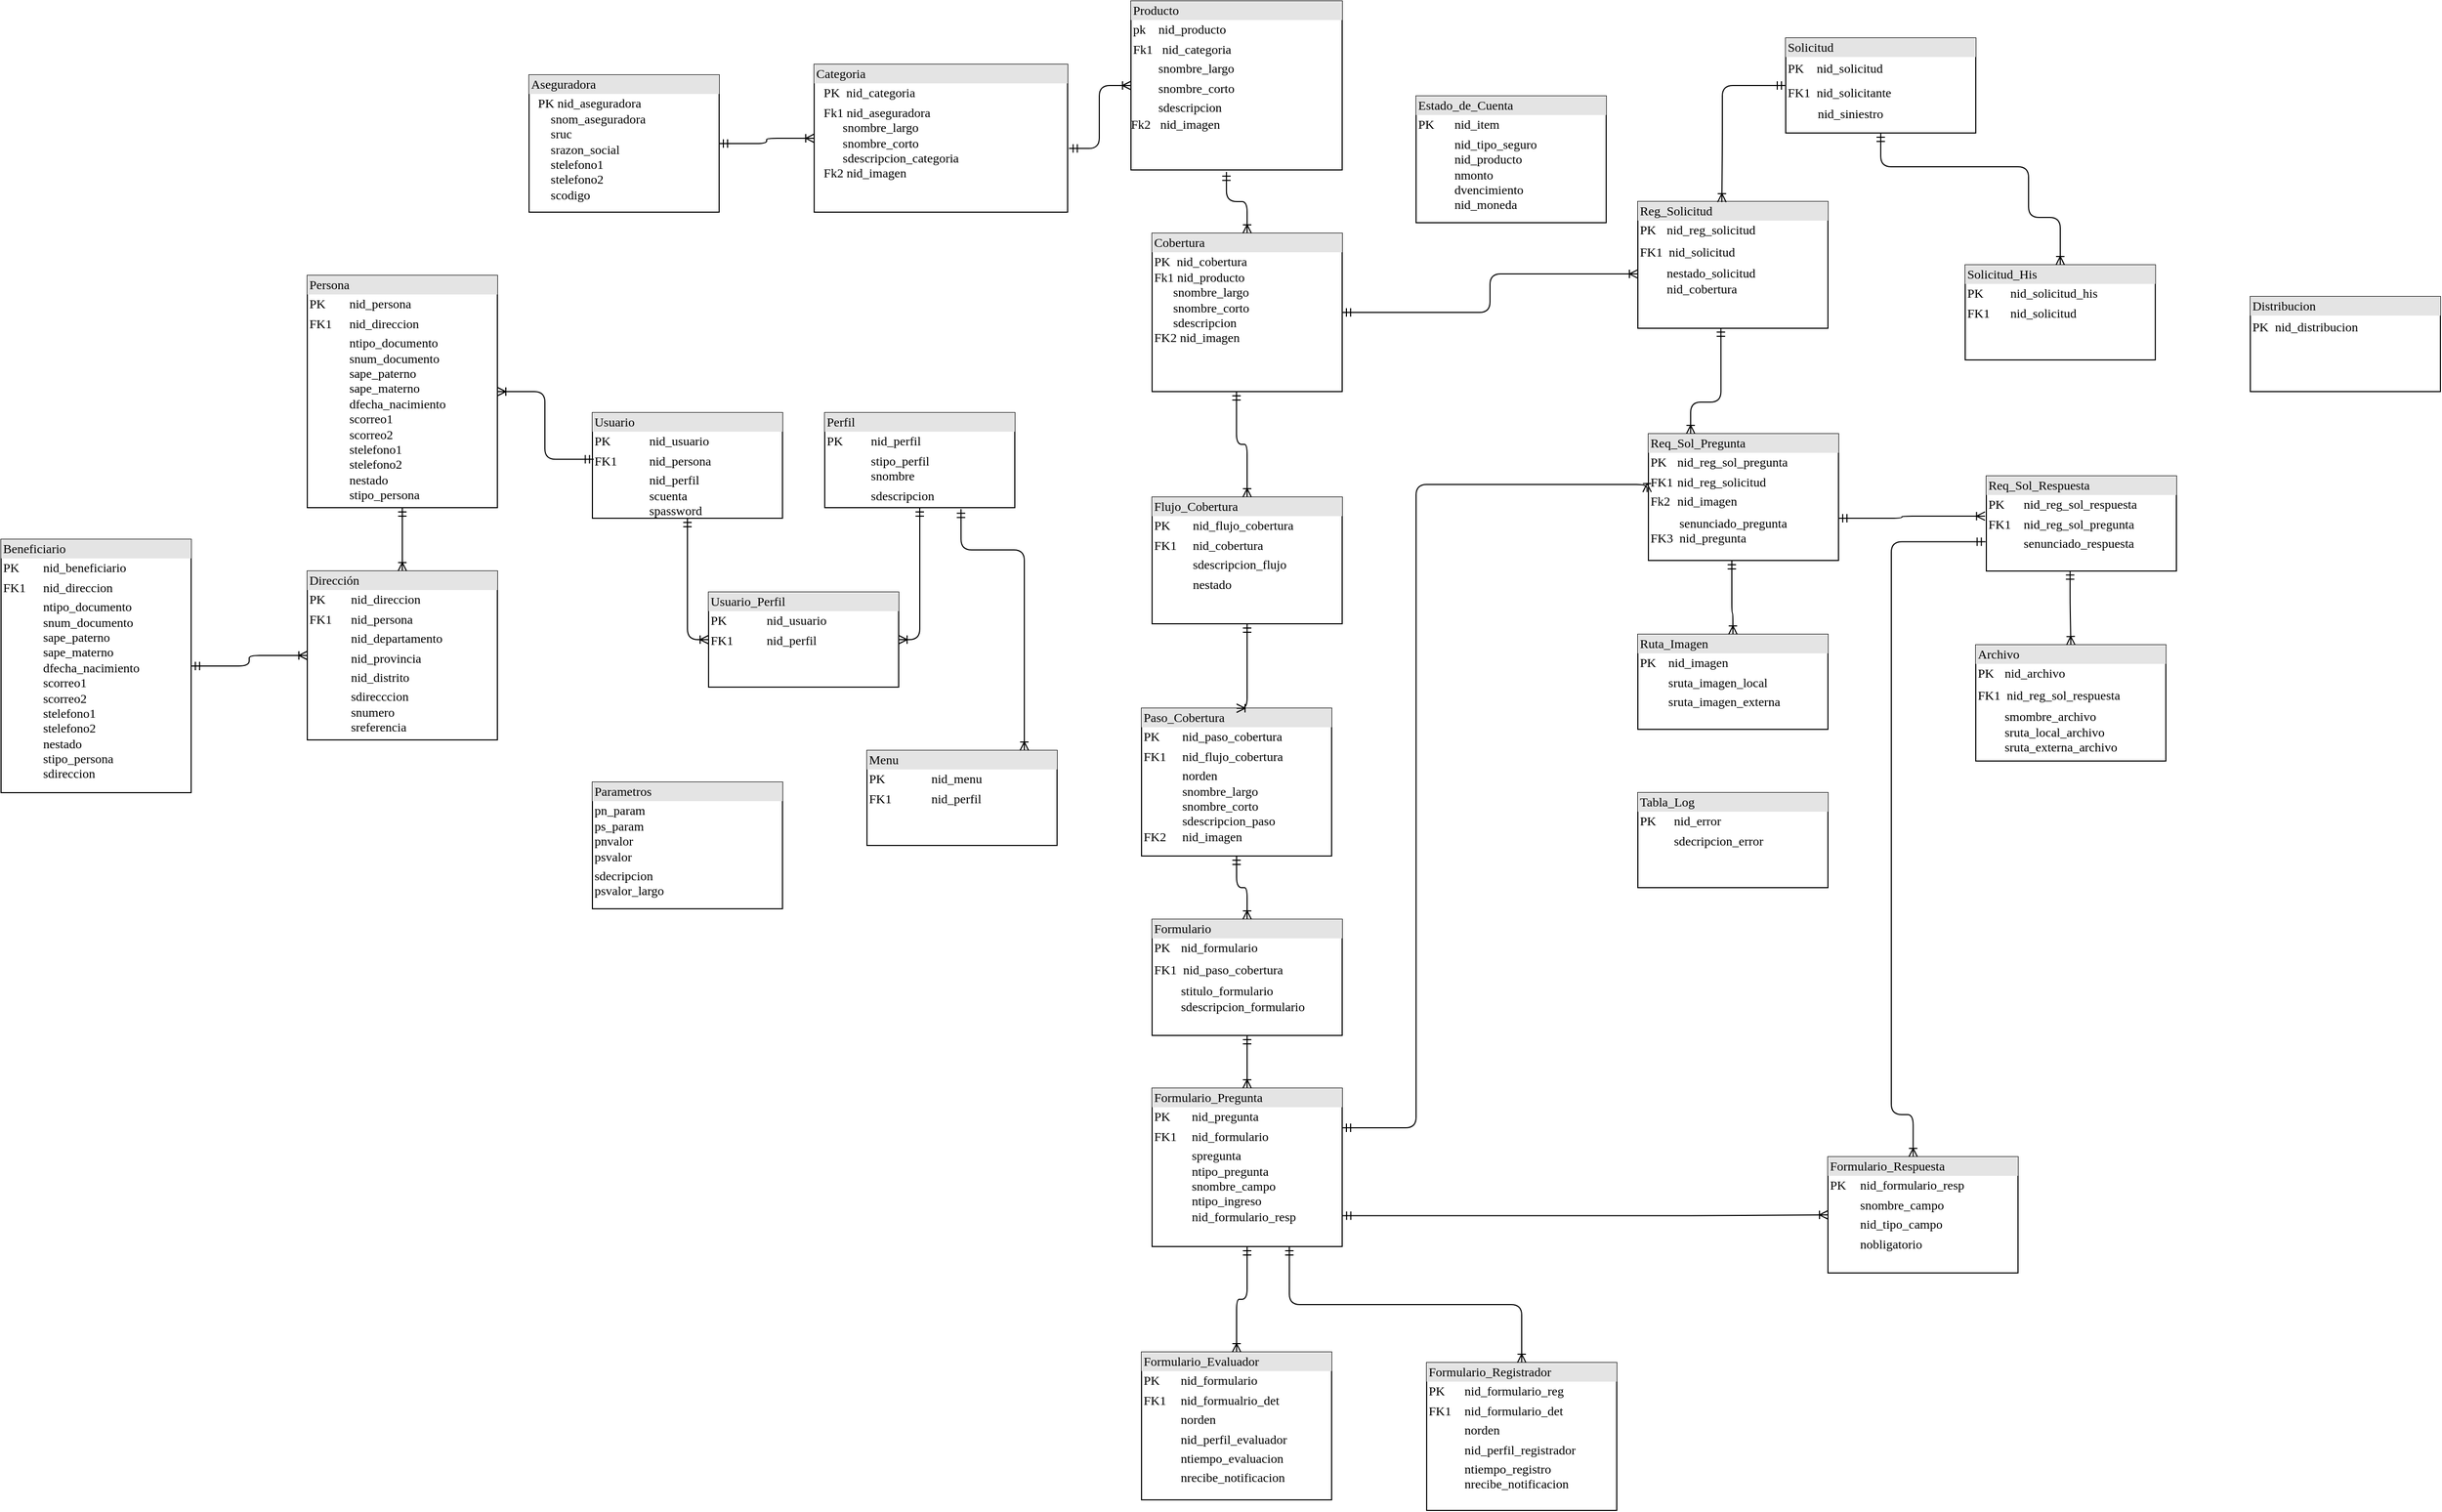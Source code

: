 <mxfile version="14.2.7" type="github">
  <diagram name="Page-1" id="2ca16b54-16f6-2749-3443-fa8db7711227">
    <mxGraphModel dx="1234" dy="673" grid="1" gridSize="10" guides="1" tooltips="1" connect="1" arrows="1" fold="1" page="1" pageScale="1" pageWidth="3300" pageHeight="2339" background="#ffffff" math="0" shadow="0">
      <root>
        <mxCell id="0" />
        <mxCell id="1" parent="0" />
        <mxCell id="2ed32ef02a7f4228-1" value="&lt;div style=&quot;box-sizing: border-box ; width: 100% ; background: #e4e4e4 ; padding: 2px&quot;&gt;Aseguradora&lt;/div&gt;&lt;table style=&quot;width: 100% ; font-size: 1em&quot; cellpadding=&quot;2&quot; cellspacing=&quot;0&quot;&gt;&lt;tbody&gt;&lt;tr&gt;&lt;td&gt;&lt;br&gt;&lt;/td&gt;&lt;td&gt;PK nid_aseguradora&lt;br&gt;&amp;nbsp; &amp;nbsp; snom_aseguradora&lt;br&gt;&amp;nbsp; &amp;nbsp; sruc&lt;br&gt;&amp;nbsp; &amp;nbsp; srazon_social&lt;br&gt;&amp;nbsp; &amp;nbsp; stelefono1&lt;br&gt;&amp;nbsp; &amp;nbsp; stelefono2&lt;br&gt;&amp;nbsp; &amp;nbsp; scodigo&lt;br&gt;&lt;br&gt;&lt;/td&gt;&lt;/tr&gt;&lt;tr&gt;&lt;td&gt;&lt;br&gt;&lt;/td&gt;&lt;td&gt;&lt;br&gt;&lt;/td&gt;&lt;/tr&gt;&lt;tr&gt;&lt;td&gt;&lt;/td&gt;&lt;td&gt;&lt;br&gt;&lt;/td&gt;&lt;/tr&gt;&lt;/tbody&gt;&lt;/table&gt;" style="verticalAlign=top;align=left;overflow=fill;html=1;rounded=0;shadow=0;comic=0;labelBackgroundColor=none;strokeWidth=1;fontFamily=Verdana;fontSize=12" parent="1" vertex="1">
          <mxGeometry x="700" y="90" width="180" height="130" as="geometry" />
        </mxCell>
        <mxCell id="2ed32ef02a7f4228-13" value="" style="edgeStyle=orthogonalEdgeStyle;html=1;endArrow=ERoneToMany;startArrow=ERmandOne;labelBackgroundColor=none;fontFamily=Verdana;fontSize=12;align=left;entryX=0;entryY=0.5;entryDx=0;entryDy=0;" parent="1" source="2ed32ef02a7f4228-1" target="GOEN2tkdzdeYJuLIRA6P-2" edge="1">
          <mxGeometry width="100" height="100" relative="1" as="geometry">
            <mxPoint x="890" y="300" as="sourcePoint" />
            <mxPoint x="970" y="390" as="targetPoint" />
          </mxGeometry>
        </mxCell>
        <mxCell id="GOEN2tkdzdeYJuLIRA6P-2" value="&lt;div style=&quot;box-sizing: border-box ; width: 100% ; background: #e4e4e4 ; padding: 2px&quot;&gt;Categoria&lt;/div&gt;&lt;table style=&quot;width: 100% ; font-size: 1em&quot; cellpadding=&quot;2&quot; cellspacing=&quot;0&quot;&gt;&lt;tbody&gt;&lt;tr&gt;&lt;td&gt;&lt;b&gt;&lt;br&gt;&lt;/b&gt;&lt;/td&gt;&lt;td&gt;PK&amp;nbsp; nid_categoria&lt;br&gt;&lt;/td&gt;&lt;/tr&gt;&lt;tr&gt;&lt;td&gt;&lt;b&gt;&lt;br&gt;&lt;br&gt;&lt;br&gt;&lt;/b&gt;&lt;/td&gt;&lt;td&gt;Fk1&lt;b&gt; &lt;/b&gt;nid_aseguradora&lt;br&gt;&amp;nbsp; &amp;nbsp; &amp;nbsp; snombre_largo&lt;br&gt;&amp;nbsp; &amp;nbsp; &amp;nbsp; snombre_corto&lt;br&gt;&amp;nbsp; &amp;nbsp; &amp;nbsp; sdescripcion_categoria&lt;br&gt;Fk2 nid_imagen&lt;/td&gt;&lt;/tr&gt;&lt;/tbody&gt;&lt;/table&gt;" style="verticalAlign=top;align=left;overflow=fill;html=1;rounded=0;shadow=0;comic=0;labelBackgroundColor=none;strokeWidth=1;fontFamily=Verdana;fontSize=12" vertex="1" parent="1">
          <mxGeometry x="970" y="80" width="240" height="140" as="geometry" />
        </mxCell>
        <object label="&lt;div style=&quot;box-sizing: border-box ; width: 100% ; background: #e4e4e4 ; padding: 2px&quot;&gt;Producto&lt;/div&gt;&lt;div style=&quot;box-sizing: border-box ; width: 100% ; padding: 2px&quot;&gt;&lt;span style=&quot;background-color: rgb(255 , 255 , 255)&quot;&gt;pk&amp;nbsp; &amp;nbsp; nid_producto&lt;/span&gt;&lt;/div&gt;&lt;div style=&quot;box-sizing: border-box ; width: 100% ; padding: 2px&quot;&gt;&lt;span&gt;Fk1&amp;nbsp; &amp;nbsp;nid_categoria&lt;/span&gt;&lt;br&gt;&lt;/div&gt;&lt;div style=&quot;box-sizing: border-box ; width: 100% ; padding: 2px&quot;&gt;&amp;nbsp; &amp;nbsp; &amp;nbsp; &amp;nbsp; snombre_largo&lt;/div&gt;&lt;div style=&quot;box-sizing: border-box ; width: 100% ; padding: 2px&quot;&gt;&amp;nbsp; &amp;nbsp; &amp;nbsp; &amp;nbsp; snombre_corto&lt;/div&gt;&lt;div style=&quot;box-sizing: border-box ; width: 100% ; padding: 2px&quot;&gt;&amp;nbsp; &amp;nbsp; &amp;nbsp; &amp;nbsp; sdescripcion&lt;/div&gt;Fk2&lt;span&gt;&amp;nbsp; &amp;nbsp;nid_imagen&lt;/span&gt;&lt;br&gt;&lt;div style=&quot;box-sizing: border-box ; width: 100% ; padding: 2px&quot;&gt;&lt;br&gt;&lt;/div&gt;" lllll="" id="GOEN2tkdzdeYJuLIRA6P-3">
          <mxCell style="verticalAlign=top;align=left;overflow=fill;html=1;rounded=0;shadow=0;comic=0;labelBackgroundColor=none;strokeWidth=1;fontFamily=Verdana;fontSize=12" vertex="1" parent="1">
            <mxGeometry x="1270" y="20" width="200" height="160" as="geometry" />
          </mxCell>
        </object>
        <mxCell id="GOEN2tkdzdeYJuLIRA6P-4" value="&lt;div style=&quot;box-sizing: border-box ; width: 100% ; background: #e4e4e4 ; padding: 2px&quot;&gt;Reg_Solicitud&lt;/div&gt;&lt;table style=&quot;width: 100% ; font-size: 1em&quot; cellpadding=&quot;2&quot; cellspacing=&quot;0&quot;&gt;&lt;tbody&gt;&lt;tr&gt;&lt;td&gt;PK&lt;/td&gt;&lt;td&gt;nid_reg_solicitud&lt;/td&gt;&lt;/tr&gt;&lt;tr&gt;&lt;td&gt;FK1&lt;br&gt;&lt;/td&gt;&lt;td&gt;&lt;table cellpadding=&quot;2&quot; cellspacing=&quot;0&quot; style=&quot;font-size: 1em ; width: 179.2px&quot;&gt;&lt;tbody&gt;&lt;tr&gt;&lt;td&gt;nid_solicitud&lt;/td&gt;&lt;/tr&gt;&lt;tr&gt;&lt;/tr&gt;&lt;/tbody&gt;&lt;/table&gt;&lt;/td&gt;&lt;/tr&gt;&lt;tr&gt;&lt;td&gt;&lt;/td&gt;&lt;td&gt;nestado_solicitud&lt;br&gt;nid_cobertura&lt;br&gt;&lt;br&gt;&lt;/td&gt;&lt;/tr&gt;&lt;/tbody&gt;&lt;/table&gt;" style="verticalAlign=top;align=left;overflow=fill;html=1;rounded=0;shadow=0;comic=0;labelBackgroundColor=none;strokeWidth=1;fontFamily=Verdana;fontSize=12" vertex="1" parent="1">
          <mxGeometry x="1750" y="210" width="180" height="120" as="geometry" />
        </mxCell>
        <mxCell id="GOEN2tkdzdeYJuLIRA6P-5" value="&lt;div style=&quot;box-sizing: border-box ; width: 100% ; background: #e4e4e4 ; padding: 2px&quot;&gt;Parametros&lt;/div&gt;&lt;table style=&quot;width: 100% ; font-size: 1em&quot; cellpadding=&quot;2&quot; cellspacing=&quot;0&quot;&gt;&lt;tbody&gt;&lt;tr&gt;&lt;td&gt;pn_param&lt;br&gt;ps_param&lt;br&gt;pnvalor&lt;br&gt;psvalor&lt;/td&gt;&lt;td&gt;&lt;/td&gt;&lt;/tr&gt;&lt;tr&gt;&lt;td&gt;sdecripcion&lt;br&gt;psvalor_largo&lt;br&gt;&lt;/td&gt;&lt;td&gt;&lt;br&gt;&lt;/td&gt;&lt;/tr&gt;&lt;/tbody&gt;&lt;/table&gt;" style="verticalAlign=top;align=left;overflow=fill;html=1;rounded=0;shadow=0;comic=0;labelBackgroundColor=none;strokeWidth=1;fontFamily=Verdana;fontSize=12" vertex="1" parent="1">
          <mxGeometry x="760" y="760" width="180" height="120" as="geometry" />
        </mxCell>
        <mxCell id="GOEN2tkdzdeYJuLIRA6P-6" value="&lt;div style=&quot;box-sizing: border-box ; width: 100% ; background: #e4e4e4 ; padding: 2px&quot;&gt;Persona&lt;/div&gt;&lt;table style=&quot;width: 100% ; font-size: 1em&quot; cellpadding=&quot;2&quot; cellspacing=&quot;0&quot;&gt;&lt;tbody&gt;&lt;tr&gt;&lt;td&gt;PK&lt;/td&gt;&lt;td&gt;nid_persona&lt;/td&gt;&lt;/tr&gt;&lt;tr&gt;&lt;td&gt;FK1&lt;br&gt;&lt;/td&gt;&lt;td&gt;nid_direccion&lt;br&gt;&lt;/td&gt;&lt;/tr&gt;&lt;tr&gt;&lt;td&gt;&lt;/td&gt;&lt;td&gt;ntipo_documento&lt;br&gt;snum_documento&lt;br&gt;sape_paterno&lt;br&gt;sape_materno&lt;br&gt;dfecha_nacimiento&lt;br&gt;scorreo1&lt;br&gt;scorreo2&lt;br&gt;stelefono1&lt;br&gt;stelefono2&lt;br&gt;nestado&lt;br&gt;stipo_persona&lt;br&gt;&lt;br&gt;&lt;br&gt;&lt;/td&gt;&lt;/tr&gt;&lt;/tbody&gt;&lt;/table&gt;" style="verticalAlign=top;align=left;overflow=fill;html=1;rounded=0;shadow=0;comic=0;labelBackgroundColor=none;strokeWidth=1;fontFamily=Verdana;fontSize=12" vertex="1" parent="1">
          <mxGeometry x="490" y="280" width="180" height="220" as="geometry" />
        </mxCell>
        <mxCell id="GOEN2tkdzdeYJuLIRA6P-7" value="&lt;div style=&quot;box-sizing: border-box ; width: 100% ; background: #e4e4e4 ; padding: 2px&quot;&gt;Usuario&lt;/div&gt;&lt;table style=&quot;width: 100% ; font-size: 1em&quot; cellpadding=&quot;2&quot; cellspacing=&quot;0&quot;&gt;&lt;tbody&gt;&lt;tr&gt;&lt;td&gt;PK&lt;/td&gt;&lt;td&gt;nid_usuario&lt;/td&gt;&lt;/tr&gt;&lt;tr&gt;&lt;td&gt;FK1&lt;/td&gt;&lt;td&gt;nid_persona&lt;br&gt;&lt;/td&gt;&lt;/tr&gt;&lt;tr&gt;&lt;td&gt;&lt;/td&gt;&lt;td&gt;nid_perfil&lt;br&gt;scuenta&lt;br&gt;spassword&lt;/td&gt;&lt;/tr&gt;&lt;/tbody&gt;&lt;/table&gt;" style="verticalAlign=top;align=left;overflow=fill;html=1;rounded=0;shadow=0;comic=0;labelBackgroundColor=none;strokeWidth=1;fontFamily=Verdana;fontSize=12" vertex="1" parent="1">
          <mxGeometry x="760" y="410" width="180" height="100" as="geometry" />
        </mxCell>
        <mxCell id="GOEN2tkdzdeYJuLIRA6P-8" value="&lt;div style=&quot;box-sizing: border-box ; width: 100% ; background: #e4e4e4 ; padding: 2px&quot;&gt;Perfil&lt;/div&gt;&lt;table style=&quot;width: 100% ; font-size: 1em&quot; cellpadding=&quot;2&quot; cellspacing=&quot;0&quot;&gt;&lt;tbody&gt;&lt;tr&gt;&lt;td&gt;PK&lt;/td&gt;&lt;td&gt;nid_perfil&lt;/td&gt;&lt;/tr&gt;&lt;tr&gt;&lt;td&gt;&lt;br&gt;&lt;/td&gt;&lt;td&gt;stipo_perfil&lt;br&gt;snombre&lt;/td&gt;&lt;/tr&gt;&lt;tr&gt;&lt;td&gt;&lt;/td&gt;&lt;td&gt;sdescripcion&lt;br&gt;&lt;/td&gt;&lt;/tr&gt;&lt;/tbody&gt;&lt;/table&gt;" style="verticalAlign=top;align=left;overflow=fill;html=1;rounded=0;shadow=0;comic=0;labelBackgroundColor=none;strokeWidth=1;fontFamily=Verdana;fontSize=12" vertex="1" parent="1">
          <mxGeometry x="980" y="410" width="180" height="90" as="geometry" />
        </mxCell>
        <mxCell id="GOEN2tkdzdeYJuLIRA6P-12" value="&lt;div style=&quot;box-sizing: border-box ; width: 100% ; background: #e4e4e4 ; padding: 2px&quot;&gt;Menu&lt;/div&gt;&lt;table style=&quot;width: 100% ; font-size: 1em&quot; cellpadding=&quot;2&quot; cellspacing=&quot;0&quot;&gt;&lt;tbody&gt;&lt;tr&gt;&lt;td&gt;PK&lt;/td&gt;&lt;td&gt;nid_menu&lt;/td&gt;&lt;/tr&gt;&lt;tr&gt;&lt;td&gt;FK1&lt;/td&gt;&lt;td&gt;nid_perfil&lt;/td&gt;&lt;/tr&gt;&lt;tr&gt;&lt;td&gt;&lt;/td&gt;&lt;td&gt;&lt;br&gt;&lt;/td&gt;&lt;/tr&gt;&lt;/tbody&gt;&lt;/table&gt;" style="verticalAlign=top;align=left;overflow=fill;html=1;rounded=0;shadow=0;comic=0;labelBackgroundColor=none;strokeWidth=1;fontFamily=Verdana;fontSize=12" vertex="1" parent="1">
          <mxGeometry x="1020" y="730" width="180" height="90" as="geometry" />
        </mxCell>
        <mxCell id="GOEN2tkdzdeYJuLIRA6P-13" value="&lt;div style=&quot;box-sizing: border-box ; width: 100% ; background: #e4e4e4 ; padding: 2px&quot;&gt;Dirección&lt;/div&gt;&lt;table style=&quot;width: 100% ; font-size: 1em&quot; cellpadding=&quot;2&quot; cellspacing=&quot;0&quot;&gt;&lt;tbody&gt;&lt;tr&gt;&lt;td&gt;PK&lt;/td&gt;&lt;td&gt;nid_direccion&lt;/td&gt;&lt;/tr&gt;&lt;tr&gt;&lt;td&gt;FK1&lt;/td&gt;&lt;td&gt;nid_persona&lt;/td&gt;&lt;/tr&gt;&lt;tr&gt;&lt;td&gt;&lt;/td&gt;&lt;td&gt;nid_departamento&lt;/td&gt;&lt;/tr&gt;&lt;tr&gt;&lt;td&gt;&lt;br&gt;&lt;/td&gt;&lt;td&gt;nid_provincia&lt;/td&gt;&lt;/tr&gt;&lt;tr&gt;&lt;td&gt;&lt;br&gt;&lt;/td&gt;&lt;td&gt;nid_distrito&lt;/td&gt;&lt;/tr&gt;&lt;tr&gt;&lt;td&gt;&lt;br&gt;&lt;/td&gt;&lt;td&gt;sdirecccion&lt;br&gt;snumero&lt;br&gt;sreferencia&lt;/td&gt;&lt;/tr&gt;&lt;/tbody&gt;&lt;/table&gt;" style="verticalAlign=top;align=left;overflow=fill;html=1;rounded=0;shadow=0;comic=0;labelBackgroundColor=none;strokeWidth=1;fontFamily=Verdana;fontSize=12" vertex="1" parent="1">
          <mxGeometry x="490" y="560" width="180" height="160" as="geometry" />
        </mxCell>
        <mxCell id="GOEN2tkdzdeYJuLIRA6P-15" value="&lt;div style=&quot;box-sizing: border-box ; width: 100% ; background: #e4e4e4 ; padding: 2px&quot;&gt;Usuario_Perfil&lt;/div&gt;&lt;table style=&quot;width: 100% ; font-size: 1em&quot; cellpadding=&quot;2&quot; cellspacing=&quot;0&quot;&gt;&lt;tbody&gt;&lt;tr&gt;&lt;td&gt;PK&lt;/td&gt;&lt;td&gt;nid_usuario&lt;/td&gt;&lt;/tr&gt;&lt;tr&gt;&lt;td&gt;FK1&lt;/td&gt;&lt;td&gt;nid_perfil&lt;/td&gt;&lt;/tr&gt;&lt;tr&gt;&lt;td&gt;&lt;/td&gt;&lt;td&gt;&lt;br&gt;&lt;/td&gt;&lt;/tr&gt;&lt;/tbody&gt;&lt;/table&gt;" style="verticalAlign=top;align=left;overflow=fill;html=1;rounded=0;shadow=0;comic=0;labelBackgroundColor=none;strokeWidth=1;fontFamily=Verdana;fontSize=12" vertex="1" parent="1">
          <mxGeometry x="870" y="580" width="180" height="90" as="geometry" />
        </mxCell>
        <mxCell id="GOEN2tkdzdeYJuLIRA6P-16" value="&lt;div style=&quot;box-sizing: border-box ; width: 100% ; background: #e4e4e4 ; padding: 2px&quot;&gt;Formulario_Registrador&lt;/div&gt;&lt;table style=&quot;width: 100% ; font-size: 1em&quot; cellpadding=&quot;2&quot; cellspacing=&quot;0&quot;&gt;&lt;tbody&gt;&lt;tr&gt;&lt;td&gt;PK&lt;/td&gt;&lt;td&gt;nid_formulario_reg&lt;/td&gt;&lt;/tr&gt;&lt;tr&gt;&lt;td&gt;FK1&lt;/td&gt;&lt;td&gt;nid_formulario_det&lt;br&gt;&lt;/td&gt;&lt;/tr&gt;&lt;tr&gt;&lt;td&gt;&lt;br&gt;&lt;/td&gt;&lt;td&gt;norden&lt;/td&gt;&lt;/tr&gt;&lt;tr&gt;&lt;td&gt;&lt;/td&gt;&lt;td&gt;nid_perfil_registrador&lt;/td&gt;&lt;/tr&gt;&lt;tr&gt;&lt;td&gt;&lt;br&gt;&lt;/td&gt;&lt;td&gt;ntiempo_registro&lt;br&gt;nrecibe_notificacion&lt;/td&gt;&lt;/tr&gt;&lt;/tbody&gt;&lt;/table&gt;" style="verticalAlign=top;align=left;overflow=fill;html=1;rounded=0;shadow=0;comic=0;labelBackgroundColor=none;strokeWidth=1;fontFamily=Verdana;fontSize=12" vertex="1" parent="1">
          <mxGeometry x="1550" y="1310" width="180" height="140" as="geometry" />
        </mxCell>
        <mxCell id="GOEN2tkdzdeYJuLIRA6P-17" value="&lt;div style=&quot;box-sizing: border-box ; width: 100% ; background: #e4e4e4 ; padding: 2px&quot;&gt;Formulario_Respuesta&lt;/div&gt;&lt;table style=&quot;width: 100% ; font-size: 1em&quot; cellpadding=&quot;2&quot; cellspacing=&quot;0&quot;&gt;&lt;tbody&gt;&lt;tr&gt;&lt;td&gt;PK&lt;/td&gt;&lt;td&gt;nid_formulario_resp&lt;/td&gt;&lt;/tr&gt;&lt;tr&gt;&lt;td&gt;&lt;br&gt;&lt;/td&gt;&lt;td&gt;snombre_campo&lt;/td&gt;&lt;/tr&gt;&lt;tr&gt;&lt;td&gt;&lt;br&gt;&lt;/td&gt;&lt;td&gt;nid_tipo_campo&lt;/td&gt;&lt;/tr&gt;&lt;tr&gt;&lt;td&gt;&lt;br&gt;&lt;/td&gt;&lt;td&gt;nobligatorio&lt;/td&gt;&lt;/tr&gt;&lt;/tbody&gt;&lt;/table&gt;" style="verticalAlign=top;align=left;overflow=fill;html=1;rounded=0;shadow=0;comic=0;labelBackgroundColor=none;strokeWidth=1;fontFamily=Verdana;fontSize=12" vertex="1" parent="1">
          <mxGeometry x="1930" y="1115" width="180" height="110" as="geometry" />
        </mxCell>
        <mxCell id="GOEN2tkdzdeYJuLIRA6P-18" value="&lt;div style=&quot;box-sizing: border-box ; width: 100% ; background: #e4e4e4 ; padding: 2px&quot;&gt;Formulario_Evaluador&lt;/div&gt;&lt;table style=&quot;width: 100% ; font-size: 1em&quot; cellpadding=&quot;2&quot; cellspacing=&quot;0&quot;&gt;&lt;tbody&gt;&lt;tr&gt;&lt;td&gt;PK&lt;/td&gt;&lt;td&gt;nid_formulario&lt;/td&gt;&lt;/tr&gt;&lt;tr&gt;&lt;td&gt;FK1&lt;/td&gt;&lt;td&gt;nid_formualrio_det&lt;/td&gt;&lt;/tr&gt;&lt;tr&gt;&lt;td&gt;&lt;br&gt;&lt;/td&gt;&lt;td&gt;norden&lt;/td&gt;&lt;/tr&gt;&lt;tr&gt;&lt;td&gt;&lt;/td&gt;&lt;td&gt;nid_perfil_evaluador&lt;/td&gt;&lt;/tr&gt;&lt;tr&gt;&lt;td&gt;&lt;br&gt;&lt;/td&gt;&lt;td&gt;ntiempo_evaluacion&lt;/td&gt;&lt;/tr&gt;&lt;tr&gt;&lt;td&gt;&lt;br&gt;&lt;/td&gt;&lt;td&gt;nrecibe_notificacion&lt;/td&gt;&lt;/tr&gt;&lt;/tbody&gt;&lt;/table&gt;" style="verticalAlign=top;align=left;overflow=fill;html=1;rounded=0;shadow=0;comic=0;labelBackgroundColor=none;strokeWidth=1;fontFamily=Verdana;fontSize=12" vertex="1" parent="1">
          <mxGeometry x="1280" y="1300" width="180" height="140" as="geometry" />
        </mxCell>
        <mxCell id="GOEN2tkdzdeYJuLIRA6P-19" value="&lt;div style=&quot;box-sizing: border-box ; width: 100% ; background: #e4e4e4 ; padding: 2px&quot;&gt;Formulario_Pregunta&lt;/div&gt;&lt;table style=&quot;width: 100% ; font-size: 1em&quot; cellpadding=&quot;2&quot; cellspacing=&quot;0&quot;&gt;&lt;tbody&gt;&lt;tr&gt;&lt;td&gt;PK&lt;/td&gt;&lt;td&gt;nid_pregunta&lt;/td&gt;&lt;/tr&gt;&lt;tr&gt;&lt;td&gt;FK1&lt;/td&gt;&lt;td&gt;nid_formulario&lt;/td&gt;&lt;/tr&gt;&lt;tr&gt;&lt;td&gt;&lt;/td&gt;&lt;td&gt;spregunta&lt;br&gt;ntipo_pregunta&lt;br&gt;snombre_campo&lt;br&gt;ntipo_ingreso&lt;br&gt;nid_formulario_resp&lt;br&gt;&lt;/td&gt;&lt;/tr&gt;&lt;/tbody&gt;&lt;/table&gt;" style="verticalAlign=top;align=left;overflow=fill;html=1;rounded=0;shadow=0;comic=0;labelBackgroundColor=none;strokeWidth=1;fontFamily=Verdana;fontSize=12" vertex="1" parent="1">
          <mxGeometry x="1290" y="1050" width="180" height="150" as="geometry" />
        </mxCell>
        <mxCell id="GOEN2tkdzdeYJuLIRA6P-20" value="&lt;div style=&quot;box-sizing: border-box ; width: 100% ; background: #e4e4e4 ; padding: 2px&quot;&gt;Cobertura&lt;/div&gt;&lt;table style=&quot;width: 100% ; font-size: 1em&quot; cellpadding=&quot;2&quot; cellspacing=&quot;0&quot;&gt;&lt;tbody&gt;&lt;tr&gt;&lt;td&gt;PK&amp;nbsp; nid_cobertura&lt;br&gt;Fk1&lt;span&gt;&amp;nbsp;&lt;/span&gt;nid_producto&lt;br&gt;&amp;nbsp; &amp;nbsp; &amp;nbsp; snombre_largo&lt;br&gt;&amp;nbsp; &amp;nbsp; &amp;nbsp; snombre_corto&lt;br&gt;&amp;nbsp; &amp;nbsp; &amp;nbsp; sdescripcion&lt;br&gt;FK2 nid_imagen&lt;/td&gt;&lt;td&gt;&lt;/td&gt;&lt;/tr&gt;&lt;/tbody&gt;&lt;/table&gt;" style="verticalAlign=top;align=left;overflow=fill;html=1;rounded=0;shadow=0;comic=0;labelBackgroundColor=none;strokeWidth=1;fontFamily=Verdana;fontSize=12" vertex="1" parent="1">
          <mxGeometry x="1290" y="240" width="180" height="150" as="geometry" />
        </mxCell>
        <mxCell id="GOEN2tkdzdeYJuLIRA6P-21" value="&lt;div style=&quot;box-sizing: border-box ; width: 100% ; background: #e4e4e4 ; padding: 2px&quot;&gt;Flujo_Cobertura&lt;/div&gt;&lt;table style=&quot;width: 100% ; font-size: 1em&quot; cellpadding=&quot;2&quot; cellspacing=&quot;0&quot;&gt;&lt;tbody&gt;&lt;tr&gt;&lt;td&gt;PK&lt;/td&gt;&lt;td&gt;nid_flujo_cobertura&lt;/td&gt;&lt;/tr&gt;&lt;tr&gt;&lt;td&gt;FK1&lt;/td&gt;&lt;td&gt;nid_cobertura&lt;br&gt;&lt;/td&gt;&lt;/tr&gt;&lt;tr&gt;&lt;td&gt;&lt;/td&gt;&lt;td&gt;sdescripcion_flujo&lt;/td&gt;&lt;/tr&gt;&lt;tr&gt;&lt;td&gt;&lt;br&gt;&lt;/td&gt;&lt;td&gt;nestado&lt;/td&gt;&lt;/tr&gt;&lt;/tbody&gt;&lt;/table&gt;" style="verticalAlign=top;align=left;overflow=fill;html=1;rounded=0;shadow=0;comic=0;labelBackgroundColor=none;strokeWidth=1;fontFamily=Verdana;fontSize=12" vertex="1" parent="1">
          <mxGeometry x="1290" y="490" width="180" height="120" as="geometry" />
        </mxCell>
        <mxCell id="GOEN2tkdzdeYJuLIRA6P-22" value="&lt;div style=&quot;box-sizing: border-box ; width: 100% ; background: #e4e4e4 ; padding: 2px&quot;&gt;Paso_Cobertura&lt;/div&gt;&lt;table style=&quot;width: 100% ; font-size: 1em&quot; cellpadding=&quot;2&quot; cellspacing=&quot;0&quot;&gt;&lt;tbody&gt;&lt;tr&gt;&lt;td&gt;PK&lt;/td&gt;&lt;td&gt;nid_paso_cobertura&lt;/td&gt;&lt;/tr&gt;&lt;tr&gt;&lt;td&gt;FK1&lt;/td&gt;&lt;td&gt;nid_flujo_cobertura&lt;/td&gt;&lt;/tr&gt;&lt;tr&gt;&lt;td&gt;&lt;br&gt;&lt;br&gt;&lt;br&gt;&lt;br&gt;FK2&lt;/td&gt;&lt;td&gt;norden&lt;br&gt;snombre_largo&lt;br&gt;snombre_corto&lt;br&gt;sdescripcion_paso&lt;br&gt;nid_imagen&lt;br&gt;&lt;/td&gt;&lt;/tr&gt;&lt;/tbody&gt;&lt;/table&gt;" style="verticalAlign=top;align=left;overflow=fill;html=1;rounded=0;shadow=0;comic=0;labelBackgroundColor=none;strokeWidth=1;fontFamily=Verdana;fontSize=12" vertex="1" parent="1">
          <mxGeometry x="1280" y="690" width="180" height="140" as="geometry" />
        </mxCell>
        <mxCell id="GOEN2tkdzdeYJuLIRA6P-23" value="&lt;div style=&quot;box-sizing: border-box ; width: 100% ; background: #e4e4e4 ; padding: 2px&quot;&gt;Archivo&lt;/div&gt;&lt;table style=&quot;width: 100% ; font-size: 1em&quot; cellpadding=&quot;2&quot; cellspacing=&quot;0&quot;&gt;&lt;tbody&gt;&lt;tr&gt;&lt;td&gt;PK&lt;/td&gt;&lt;td&gt;nid_archivo&lt;/td&gt;&lt;/tr&gt;&lt;tr&gt;&lt;td&gt;FK1&lt;br&gt;&lt;/td&gt;&lt;td&gt;&lt;table cellpadding=&quot;2&quot; cellspacing=&quot;0&quot; style=&quot;font-size: 1em ; width: 179.2px&quot;&gt;&lt;tbody&gt;&lt;tr&gt;&lt;td&gt;nid_reg_sol_respuesta&lt;/td&gt;&lt;/tr&gt;&lt;tr&gt;&lt;/tr&gt;&lt;/tbody&gt;&lt;/table&gt;&lt;/td&gt;&lt;/tr&gt;&lt;tr&gt;&lt;td&gt;&lt;/td&gt;&lt;td&gt;smombre_archivo&lt;br&gt;sruta_local_archivo&lt;br&gt;sruta_externa_archivo&lt;br&gt;&lt;/td&gt;&lt;/tr&gt;&lt;/tbody&gt;&lt;/table&gt;" style="verticalAlign=top;align=left;overflow=fill;html=1;rounded=0;shadow=0;comic=0;labelBackgroundColor=none;strokeWidth=1;fontFamily=Verdana;fontSize=12" vertex="1" parent="1">
          <mxGeometry x="2070" y="630" width="180" height="110" as="geometry" />
        </mxCell>
        <mxCell id="GOEN2tkdzdeYJuLIRA6P-24" value="&lt;div style=&quot;box-sizing: border-box ; width: 100% ; background: #e4e4e4 ; padding: 2px&quot;&gt;Tabla_Log&lt;/div&gt;&lt;table style=&quot;width: 100% ; font-size: 1em&quot; cellpadding=&quot;2&quot; cellspacing=&quot;0&quot;&gt;&lt;tbody&gt;&lt;tr&gt;&lt;td&gt;PK&lt;/td&gt;&lt;td&gt;nid_error&lt;/td&gt;&lt;/tr&gt;&lt;tr&gt;&lt;td&gt;&lt;br&gt;&lt;/td&gt;&lt;td&gt;sdecripcion_error&lt;br&gt;&lt;/td&gt;&lt;/tr&gt;&lt;tr&gt;&lt;td&gt;&lt;/td&gt;&lt;td&gt;&lt;br&gt;&lt;/td&gt;&lt;/tr&gt;&lt;/tbody&gt;&lt;/table&gt;" style="verticalAlign=top;align=left;overflow=fill;html=1;rounded=0;shadow=0;comic=0;labelBackgroundColor=none;strokeWidth=1;fontFamily=Verdana;fontSize=12" vertex="1" parent="1">
          <mxGeometry x="1750" y="770" width="180" height="90" as="geometry" />
        </mxCell>
        <mxCell id="GOEN2tkdzdeYJuLIRA6P-25" value="&lt;div style=&quot;box-sizing: border-box ; width: 100% ; background: #e4e4e4 ; padding: 2px&quot;&gt;Req_Sol_Respuesta&lt;/div&gt;&lt;table style=&quot;width: 100% ; font-size: 1em&quot; cellpadding=&quot;2&quot; cellspacing=&quot;0&quot;&gt;&lt;tbody&gt;&lt;tr&gt;&lt;td&gt;PK&lt;/td&gt;&lt;td&gt;nid_reg_sol_respuesta&lt;/td&gt;&lt;/tr&gt;&lt;tr&gt;&lt;td&gt;FK1&lt;/td&gt;&lt;td&gt;nid_reg_sol_pregunta&lt;br&gt;&lt;/td&gt;&lt;/tr&gt;&lt;tr&gt;&lt;td&gt;&lt;/td&gt;&lt;td&gt;senunciado_respuesta&lt;br&gt;&lt;/td&gt;&lt;/tr&gt;&lt;/tbody&gt;&lt;/table&gt;" style="verticalAlign=top;align=left;overflow=fill;html=1;rounded=0;shadow=0;comic=0;labelBackgroundColor=none;strokeWidth=1;fontFamily=Verdana;fontSize=12" vertex="1" parent="1">
          <mxGeometry x="2080" y="470" width="180" height="90" as="geometry" />
        </mxCell>
        <mxCell id="GOEN2tkdzdeYJuLIRA6P-28" value="&lt;div style=&quot;box-sizing: border-box ; width: 100% ; background: #e4e4e4 ; padding: 2px&quot;&gt;Solicitud_His&lt;/div&gt;&lt;table style=&quot;width: 100% ; font-size: 1em&quot; cellpadding=&quot;2&quot; cellspacing=&quot;0&quot;&gt;&lt;tbody&gt;&lt;tr&gt;&lt;td&gt;PK&lt;/td&gt;&lt;td&gt;nid_solicitud_his&lt;/td&gt;&lt;/tr&gt;&lt;tr&gt;&lt;td&gt;FK1&lt;/td&gt;&lt;td&gt;nid_solicitud&lt;br&gt;&lt;/td&gt;&lt;/tr&gt;&lt;tr&gt;&lt;td&gt;&lt;/td&gt;&lt;td&gt;&lt;br&gt;&lt;/td&gt;&lt;/tr&gt;&lt;/tbody&gt;&lt;/table&gt;" style="verticalAlign=top;align=left;overflow=fill;html=1;rounded=0;shadow=0;comic=0;labelBackgroundColor=none;strokeWidth=1;fontFamily=Verdana;fontSize=12" vertex="1" parent="1">
          <mxGeometry x="2060" y="270" width="180" height="90" as="geometry" />
        </mxCell>
        <mxCell id="GOEN2tkdzdeYJuLIRA6P-30" value="" style="edgeStyle=orthogonalEdgeStyle;html=1;endArrow=ERoneToMany;startArrow=ERmandOne;labelBackgroundColor=none;fontFamily=Verdana;fontSize=12;align=left;entryX=0;entryY=0.5;entryDx=0;entryDy=0;exitX=1.005;exitY=0.569;exitDx=0;exitDy=0;exitPerimeter=0;" edge="1" parent="1" source="GOEN2tkdzdeYJuLIRA6P-2" target="GOEN2tkdzdeYJuLIRA6P-3">
          <mxGeometry width="100" height="100" relative="1" as="geometry">
            <mxPoint x="1190.0" y="285" as="sourcePoint" />
            <mxPoint x="1310.0" y="270" as="targetPoint" />
          </mxGeometry>
        </mxCell>
        <mxCell id="GOEN2tkdzdeYJuLIRA6P-31" value="" style="edgeStyle=orthogonalEdgeStyle;html=1;endArrow=ERoneToMany;startArrow=ERmandOne;labelBackgroundColor=none;fontFamily=Verdana;fontSize=12;align=left;entryX=0.5;entryY=0;entryDx=0;entryDy=0;exitX=0.452;exitY=1.012;exitDx=0;exitDy=0;exitPerimeter=0;" edge="1" parent="1" source="GOEN2tkdzdeYJuLIRA6P-3" target="GOEN2tkdzdeYJuLIRA6P-20">
          <mxGeometry width="100" height="100" relative="1" as="geometry">
            <mxPoint x="1380.0" y="362.5" as="sourcePoint" />
            <mxPoint x="1500.0" y="347.5" as="targetPoint" />
          </mxGeometry>
        </mxCell>
        <mxCell id="GOEN2tkdzdeYJuLIRA6P-33" value="" style="edgeStyle=orthogonalEdgeStyle;html=1;endArrow=ERoneToMany;startArrow=ERmandOne;labelBackgroundColor=none;fontFamily=Verdana;fontSize=12;align=left;exitX=0.444;exitY=1;exitDx=0;exitDy=0;exitPerimeter=0;entryX=0.5;entryY=0;entryDx=0;entryDy=0;" edge="1" parent="1" source="GOEN2tkdzdeYJuLIRA6P-20" target="GOEN2tkdzdeYJuLIRA6P-21">
          <mxGeometry width="100" height="100" relative="1" as="geometry">
            <mxPoint x="1370.0" y="520" as="sourcePoint" />
            <mxPoint x="1380" y="550" as="targetPoint" />
          </mxGeometry>
        </mxCell>
        <mxCell id="GOEN2tkdzdeYJuLIRA6P-34" value="" style="edgeStyle=orthogonalEdgeStyle;html=1;endArrow=ERoneToMany;startArrow=ERmandOne;labelBackgroundColor=none;fontFamily=Verdana;fontSize=12;align=left;exitX=0.5;exitY=1;exitDx=0;exitDy=0;entryX=0.5;entryY=0;entryDx=0;entryDy=0;" edge="1" parent="1" source="GOEN2tkdzdeYJuLIRA6P-21" target="GOEN2tkdzdeYJuLIRA6P-22">
          <mxGeometry width="100" height="100" relative="1" as="geometry">
            <mxPoint x="1550" y="680.0" as="sourcePoint" />
            <mxPoint x="1560.08" y="750" as="targetPoint" />
            <Array as="points">
              <mxPoint x="1380" y="690" />
              <mxPoint x="1380" y="690" />
            </Array>
          </mxGeometry>
        </mxCell>
        <mxCell id="GOEN2tkdzdeYJuLIRA6P-35" value="&lt;div style=&quot;box-sizing: border-box ; width: 100% ; background: #e4e4e4 ; padding: 2px&quot;&gt;Formulario&lt;/div&gt;&lt;table style=&quot;width: 100% ; font-size: 1em&quot; cellpadding=&quot;2&quot; cellspacing=&quot;0&quot;&gt;&lt;tbody&gt;&lt;tr&gt;&lt;td&gt;PK&lt;/td&gt;&lt;td&gt;nid_formulario&lt;/td&gt;&lt;/tr&gt;&lt;tr&gt;&lt;td&gt;FK1&lt;/td&gt;&lt;td&gt;&lt;table cellpadding=&quot;2&quot; cellspacing=&quot;0&quot; style=&quot;font-size: 1em ; width: 179.2px&quot;&gt;&lt;tbody&gt;&lt;tr&gt;&lt;td&gt;nid_paso_cobertura&lt;br&gt;&lt;/td&gt;&lt;/tr&gt;&lt;tr&gt;&lt;/tr&gt;&lt;/tbody&gt;&lt;/table&gt;&lt;/td&gt;&lt;/tr&gt;&lt;tr&gt;&lt;td&gt;&lt;/td&gt;&lt;td&gt;stitulo_formulario&lt;br&gt;sdescripcion_formulario&lt;br&gt;&lt;br&gt;&lt;/td&gt;&lt;/tr&gt;&lt;/tbody&gt;&lt;/table&gt;" style="verticalAlign=top;align=left;overflow=fill;html=1;rounded=0;shadow=0;comic=0;labelBackgroundColor=none;strokeWidth=1;fontFamily=Verdana;fontSize=12" vertex="1" parent="1">
          <mxGeometry x="1290" y="890" width="180" height="110" as="geometry" />
        </mxCell>
        <mxCell id="GOEN2tkdzdeYJuLIRA6P-38" value="" style="edgeStyle=orthogonalEdgeStyle;html=1;endArrow=ERoneToMany;startArrow=ERmandOne;labelBackgroundColor=none;fontFamily=Verdana;fontSize=12;align=left;entryX=0.5;entryY=0;entryDx=0;entryDy=0;" edge="1" parent="1" source="GOEN2tkdzdeYJuLIRA6P-22" target="GOEN2tkdzdeYJuLIRA6P-35">
          <mxGeometry width="100" height="100" relative="1" as="geometry">
            <mxPoint x="1370.0" y="839.17" as="sourcePoint" />
            <mxPoint x="1470" y="839.17" as="targetPoint" />
          </mxGeometry>
        </mxCell>
        <mxCell id="GOEN2tkdzdeYJuLIRA6P-40" value="" style="edgeStyle=orthogonalEdgeStyle;html=1;endArrow=ERoneToMany;startArrow=ERmandOne;labelBackgroundColor=none;fontFamily=Verdana;fontSize=12;align=left;exitX=0.5;exitY=1;exitDx=0;exitDy=0;" edge="1" parent="1" source="GOEN2tkdzdeYJuLIRA6P-35" target="GOEN2tkdzdeYJuLIRA6P-19">
          <mxGeometry width="100" height="100" relative="1" as="geometry">
            <mxPoint x="1377.0" y="990" as="sourcePoint" />
            <mxPoint x="1477" y="990" as="targetPoint" />
          </mxGeometry>
        </mxCell>
        <mxCell id="GOEN2tkdzdeYJuLIRA6P-45" value="" style="edgeStyle=orthogonalEdgeStyle;html=1;endArrow=ERoneToMany;startArrow=ERmandOne;labelBackgroundColor=none;fontFamily=Verdana;fontSize=12;align=left;" edge="1" parent="1" source="GOEN2tkdzdeYJuLIRA6P-6" target="GOEN2tkdzdeYJuLIRA6P-13">
          <mxGeometry width="100" height="100" relative="1" as="geometry">
            <mxPoint x="570.0" y="530" as="sourcePoint" />
            <mxPoint x="580.08" y="600" as="targetPoint" />
          </mxGeometry>
        </mxCell>
        <mxCell id="GOEN2tkdzdeYJuLIRA6P-46" value="" style="edgeStyle=orthogonalEdgeStyle;html=1;endArrow=ERoneToMany;startArrow=ERmandOne;labelBackgroundColor=none;fontFamily=Verdana;fontSize=12;align=left;exitX=0.007;exitY=0.441;exitDx=0;exitDy=0;exitPerimeter=0;entryX=1;entryY=0.5;entryDx=0;entryDy=0;" edge="1" parent="1" source="GOEN2tkdzdeYJuLIRA6P-7" target="GOEN2tkdzdeYJuLIRA6P-6">
          <mxGeometry width="100" height="100" relative="1" as="geometry">
            <mxPoint x="730" y="510" as="sourcePoint" />
            <mxPoint x="730" y="590" as="targetPoint" />
          </mxGeometry>
        </mxCell>
        <mxCell id="GOEN2tkdzdeYJuLIRA6P-48" value="" style="edgeStyle=orthogonalEdgeStyle;html=1;endArrow=ERoneToMany;startArrow=ERmandOne;labelBackgroundColor=none;fontFamily=Verdana;fontSize=12;align=left;entryX=0;entryY=0.5;entryDx=0;entryDy=0;" edge="1" parent="1" source="GOEN2tkdzdeYJuLIRA6P-7" target="GOEN2tkdzdeYJuLIRA6P-15">
          <mxGeometry width="100" height="100" relative="1" as="geometry">
            <mxPoint x="740" y="625" as="sourcePoint" />
            <mxPoint x="860" y="610.0" as="targetPoint" />
          </mxGeometry>
        </mxCell>
        <mxCell id="GOEN2tkdzdeYJuLIRA6P-49" value="" style="edgeStyle=orthogonalEdgeStyle;html=1;endArrow=ERoneToMany;startArrow=ERmandOne;labelBackgroundColor=none;fontFamily=Verdana;fontSize=12;align=left;entryX=1;entryY=0.5;entryDx=0;entryDy=0;" edge="1" parent="1" source="GOEN2tkdzdeYJuLIRA6P-8" target="GOEN2tkdzdeYJuLIRA6P-15">
          <mxGeometry width="100" height="100" relative="1" as="geometry">
            <mxPoint x="1150" y="575" as="sourcePoint" />
            <mxPoint x="1200" y="700" as="targetPoint" />
          </mxGeometry>
        </mxCell>
        <mxCell id="GOEN2tkdzdeYJuLIRA6P-50" value="" style="edgeStyle=orthogonalEdgeStyle;html=1;endArrow=ERoneToMany;startArrow=ERmandOne;labelBackgroundColor=none;fontFamily=Verdana;fontSize=12;align=left;exitX=0.717;exitY=1.014;exitDx=0;exitDy=0;exitPerimeter=0;" edge="1" parent="1" source="GOEN2tkdzdeYJuLIRA6P-8" target="GOEN2tkdzdeYJuLIRA6P-12">
          <mxGeometry width="100" height="100" relative="1" as="geometry">
            <mxPoint x="1177.74" y="544.48" as="sourcePoint" />
            <mxPoint x="1140" y="665.52" as="targetPoint" />
            <Array as="points">
              <mxPoint x="1109" y="540" />
              <mxPoint x="1169" y="540" />
            </Array>
          </mxGeometry>
        </mxCell>
        <mxCell id="GOEN2tkdzdeYJuLIRA6P-54" value="" style="edgeStyle=orthogonalEdgeStyle;html=1;endArrow=ERoneToMany;startArrow=ERmandOne;labelBackgroundColor=none;fontFamily=Verdana;fontSize=12;align=left;exitX=1.001;exitY=0.805;exitDx=0;exitDy=0;exitPerimeter=0;entryX=0;entryY=0.5;entryDx=0;entryDy=0;" edge="1" parent="1" source="GOEN2tkdzdeYJuLIRA6P-19" target="GOEN2tkdzdeYJuLIRA6P-17">
          <mxGeometry width="100" height="100" relative="1" as="geometry">
            <mxPoint x="1490" y="1133" as="sourcePoint" />
            <mxPoint x="2000" y="1060" as="targetPoint" />
            <Array as="points">
              <mxPoint x="1790" y="1171" />
              <mxPoint x="1930" y="1170" />
            </Array>
          </mxGeometry>
        </mxCell>
        <mxCell id="GOEN2tkdzdeYJuLIRA6P-55" value="" style="edgeStyle=orthogonalEdgeStyle;html=1;endArrow=ERoneToMany;startArrow=ERmandOne;labelBackgroundColor=none;fontFamily=Verdana;fontSize=12;align=left;entryX=0.442;entryY=0.004;entryDx=0;entryDy=0;entryPerimeter=0;exitX=0;exitY=0.5;exitDx=0;exitDy=0;" edge="1" parent="1" source="GOEN2tkdzdeYJuLIRA6P-71" target="GOEN2tkdzdeYJuLIRA6P-4">
          <mxGeometry width="100" height="100" relative="1" as="geometry">
            <mxPoint x="1890" y="155" as="sourcePoint" />
            <mxPoint x="1720" y="430" as="targetPoint" />
            <Array as="points">
              <mxPoint x="1830" y="155" />
              <mxPoint x="1830" y="225" />
            </Array>
          </mxGeometry>
        </mxCell>
        <mxCell id="GOEN2tkdzdeYJuLIRA6P-56" value="" style="edgeStyle=orthogonalEdgeStyle;html=1;endArrow=ERoneToMany;startArrow=ERmandOne;labelBackgroundColor=none;fontFamily=Verdana;fontSize=12;align=left;" edge="1" parent="1" source="GOEN2tkdzdeYJuLIRA6P-71" target="GOEN2tkdzdeYJuLIRA6P-28">
          <mxGeometry width="100" height="100" relative="1" as="geometry">
            <mxPoint x="2080" y="177.5" as="sourcePoint" />
            <mxPoint x="2170" y="315.36" as="targetPoint" />
            <Array as="points">
              <mxPoint x="2120" y="177" />
              <mxPoint x="2120" y="225" />
              <mxPoint x="2150" y="225" />
            </Array>
          </mxGeometry>
        </mxCell>
        <mxCell id="GOEN2tkdzdeYJuLIRA6P-57" value="" style="edgeStyle=orthogonalEdgeStyle;html=1;endArrow=ERoneToMany;startArrow=ERmandOne;labelBackgroundColor=none;fontFamily=Verdana;fontSize=12;align=left;entryX=-0.007;entryY=0.422;entryDx=0;entryDy=0;entryPerimeter=0;" edge="1" parent="1" source="GOEN2tkdzdeYJuLIRA6P-64" target="GOEN2tkdzdeYJuLIRA6P-25">
          <mxGeometry width="100" height="100" relative="1" as="geometry">
            <mxPoint x="1960" y="508" as="sourcePoint" />
            <mxPoint x="2000" y="605" as="targetPoint" />
            <Array as="points">
              <mxPoint x="1930" y="510" />
              <mxPoint x="2000" y="510" />
              <mxPoint x="2000" y="508" />
            </Array>
          </mxGeometry>
        </mxCell>
        <mxCell id="GOEN2tkdzdeYJuLIRA6P-59" value="" style="edgeStyle=orthogonalEdgeStyle;html=1;endArrow=ERoneToMany;startArrow=ERmandOne;labelBackgroundColor=none;fontFamily=Verdana;fontSize=12;align=left;exitX=0.437;exitY=0.997;exitDx=0;exitDy=0;exitPerimeter=0;" edge="1" parent="1" source="GOEN2tkdzdeYJuLIRA6P-4" target="GOEN2tkdzdeYJuLIRA6P-64">
          <mxGeometry width="100" height="100" relative="1" as="geometry">
            <mxPoint x="1780.44" y="424.64" as="sourcePoint" />
            <mxPoint x="1830" y="450" as="targetPoint" />
            <Array as="points">
              <mxPoint x="1829" y="400" />
              <mxPoint x="1800" y="400" />
            </Array>
          </mxGeometry>
        </mxCell>
        <mxCell id="GOEN2tkdzdeYJuLIRA6P-60" value="" style="edgeStyle=orthogonalEdgeStyle;html=1;endArrow=ERoneToMany;startArrow=ERmandOne;labelBackgroundColor=none;fontFamily=Verdana;fontSize=12;align=left;exitX=0.437;exitY=0.997;exitDx=0;exitDy=0;exitPerimeter=0;entryX=0.5;entryY=0;entryDx=0;entryDy=0;" edge="1" parent="1" target="GOEN2tkdzdeYJuLIRA6P-23">
          <mxGeometry width="100" height="100" relative="1" as="geometry">
            <mxPoint x="2159.33" y="559.73" as="sourcePoint" />
            <mxPoint x="2160.67" y="620" as="targetPoint" />
            <Array as="points">
              <mxPoint x="2159" y="590" />
            </Array>
          </mxGeometry>
        </mxCell>
        <mxCell id="8vac8IY3rmm8cxj2mLn_-65" value="" style="edgeStyle=orthogonalEdgeStyle;html=1;endArrow=ERoneToMany;startArrow=ERmandOne;labelBackgroundColor=none;fontFamily=Verdana;fontSize=12;align=left;exitX=0.722;exitY=1;exitDx=0;exitDy=0;entryX=0.5;entryY=0;entryDx=0;entryDy=0;exitPerimeter=0;" edge="1" parent="1" source="GOEN2tkdzdeYJuLIRA6P-19" target="GOEN2tkdzdeYJuLIRA6P-16">
          <mxGeometry width="100" height="100" relative="1" as="geometry">
            <mxPoint x="1470" y="907.26" as="sourcePoint" />
            <mxPoint x="1560.18" y="980.0" as="targetPoint" />
          </mxGeometry>
        </mxCell>
        <mxCell id="GOEN2tkdzdeYJuLIRA6P-63" value="&lt;div style=&quot;box-sizing: border-box ; width: 100% ; background: #e4e4e4 ; padding: 2px&quot;&gt;Ruta_Imagen&lt;/div&gt;&lt;table style=&quot;width: 100% ; font-size: 1em&quot; cellpadding=&quot;2&quot; cellspacing=&quot;0&quot;&gt;&lt;tbody&gt;&lt;tr&gt;&lt;td&gt;PK&lt;/td&gt;&lt;td&gt;nid_imagen&lt;/td&gt;&lt;/tr&gt;&lt;tr&gt;&lt;td&gt;&lt;br&gt;&lt;/td&gt;&lt;td&gt;sruta_imagen_local&lt;br&gt;&lt;/td&gt;&lt;/tr&gt;&lt;tr&gt;&lt;td&gt;&lt;/td&gt;&lt;td&gt;sruta_imagen_externa&lt;br&gt;&lt;/td&gt;&lt;/tr&gt;&lt;/tbody&gt;&lt;/table&gt;" style="verticalAlign=top;align=left;overflow=fill;html=1;rounded=0;shadow=0;comic=0;labelBackgroundColor=none;strokeWidth=1;fontFamily=Verdana;fontSize=12" vertex="1" parent="1">
          <mxGeometry x="1750" y="620" width="180" height="90" as="geometry" />
        </mxCell>
        <mxCell id="GOEN2tkdzdeYJuLIRA6P-64" value="&lt;div style=&quot;box-sizing: border-box ; width: 100% ; background: #e4e4e4 ; padding: 2px&quot;&gt;Req_Sol_Pregunta&lt;br&gt;&lt;/div&gt;&lt;table style=&quot;width: 100% ; font-size: 1em&quot; cellpadding=&quot;2&quot; cellspacing=&quot;0&quot;&gt;&lt;tbody&gt;&lt;tr&gt;&lt;td&gt;PK&lt;/td&gt;&lt;td&gt;nid_reg_sol_pregunta&lt;/td&gt;&lt;/tr&gt;&lt;tr&gt;&lt;td&gt;FK1&lt;/td&gt;&lt;td&gt;nid_reg_solicitud&lt;/td&gt;&lt;/tr&gt;&lt;tr&gt;&lt;td&gt;Fk2&lt;/td&gt;&lt;td&gt;nid_imagen&lt;/td&gt;&lt;/tr&gt;&lt;tr&gt;&lt;td&gt;FK3&lt;/td&gt;&lt;td&gt;&lt;table cellpadding=&quot;2&quot; cellspacing=&quot;0&quot; style=&quot;font-size: 1em ; width: 179.2px&quot;&gt;&lt;tbody&gt;&lt;tr&gt;&lt;td&gt;senunciado_pregunta&lt;br&gt;nid_pregunta&lt;br&gt;&lt;/td&gt;&lt;/tr&gt;&lt;tr&gt;&lt;/tr&gt;&lt;/tbody&gt;&lt;/table&gt;&lt;br&gt;&lt;/td&gt;&lt;/tr&gt;&lt;tr&gt;&lt;td&gt;&lt;br&gt;&lt;/td&gt;&lt;td&gt;&lt;br&gt;&lt;/td&gt;&lt;/tr&gt;&lt;/tbody&gt;&lt;/table&gt;" style="verticalAlign=top;align=left;overflow=fill;html=1;rounded=0;shadow=0;comic=0;labelBackgroundColor=none;strokeWidth=1;fontFamily=Verdana;fontSize=12" vertex="1" parent="1">
          <mxGeometry x="1760" y="430" width="180" height="120" as="geometry" />
        </mxCell>
        <mxCell id="GOEN2tkdzdeYJuLIRA6P-65" value="" style="edgeStyle=orthogonalEdgeStyle;html=1;endArrow=ERoneToMany;startArrow=ERmandOne;labelBackgroundColor=none;fontFamily=Verdana;fontSize=12;align=left;" edge="1" parent="1" source="GOEN2tkdzdeYJuLIRA6P-64" target="GOEN2tkdzdeYJuLIRA6P-63">
          <mxGeometry width="100" height="100" relative="1" as="geometry">
            <mxPoint x="1838.66" y="559.73" as="sourcePoint" />
            <mxPoint x="1840" y="620" as="targetPoint" />
            <Array as="points">
              <mxPoint x="1839" y="600" />
              <mxPoint x="1840" y="600" />
            </Array>
          </mxGeometry>
        </mxCell>
        <mxCell id="GOEN2tkdzdeYJuLIRA6P-66" value="&lt;div style=&quot;box-sizing: border-box ; width: 100% ; background: #e4e4e4 ; padding: 2px&quot;&gt;Beneficiario&lt;/div&gt;&lt;table style=&quot;width: 100% ; font-size: 1em&quot; cellpadding=&quot;2&quot; cellspacing=&quot;0&quot;&gt;&lt;tbody&gt;&lt;tr&gt;&lt;td&gt;PK&lt;/td&gt;&lt;td&gt;nid_beneficiario&lt;/td&gt;&lt;/tr&gt;&lt;tr&gt;&lt;td&gt;FK1&lt;br&gt;&lt;/td&gt;&lt;td&gt;nid_direccion&lt;br&gt;&lt;/td&gt;&lt;/tr&gt;&lt;tr&gt;&lt;td&gt;&lt;/td&gt;&lt;td&gt;ntipo_documento&lt;br&gt;snum_documento&lt;br&gt;sape_paterno&lt;br&gt;sape_materno&lt;br&gt;dfecha_nacimiento&lt;br&gt;scorreo1&lt;br&gt;scorreo2&lt;br&gt;stelefono1&lt;br&gt;stelefono2&lt;br&gt;nestado&lt;br&gt;stipo_persona&lt;br&gt;sdireccion&lt;br&gt;&lt;br&gt;&lt;br&gt;&lt;/td&gt;&lt;/tr&gt;&lt;/tbody&gt;&lt;/table&gt;" style="verticalAlign=top;align=left;overflow=fill;html=1;rounded=0;shadow=0;comic=0;labelBackgroundColor=none;strokeWidth=1;fontFamily=Verdana;fontSize=12" vertex="1" parent="1">
          <mxGeometry x="200" y="530" width="180" height="240" as="geometry" />
        </mxCell>
        <mxCell id="GOEN2tkdzdeYJuLIRA6P-67" value="" style="edgeStyle=orthogonalEdgeStyle;html=1;endArrow=ERoneToMany;startArrow=ERmandOne;labelBackgroundColor=none;fontFamily=Verdana;fontSize=12;align=left;exitX=1;exitY=0.5;exitDx=0;exitDy=0;" edge="1" parent="1" source="GOEN2tkdzdeYJuLIRA6P-66" target="GOEN2tkdzdeYJuLIRA6P-13">
          <mxGeometry width="100" height="100" relative="1" as="geometry">
            <mxPoint x="390.0" y="650" as="sourcePoint" />
            <mxPoint x="390.0" y="710" as="targetPoint" />
          </mxGeometry>
        </mxCell>
        <mxCell id="GOEN2tkdzdeYJuLIRA6P-68" value="&lt;div style=&quot;box-sizing: border-box ; width: 100% ; background: #e4e4e4 ; padding: 2px&quot;&gt;Estado_de_Cuenta&lt;/div&gt;&lt;table style=&quot;width: 100% ; font-size: 1em&quot; cellpadding=&quot;2&quot; cellspacing=&quot;0&quot;&gt;&lt;tbody&gt;&lt;tr&gt;&lt;td&gt;PK&lt;/td&gt;&lt;td&gt;nid_item&lt;/td&gt;&lt;/tr&gt;&lt;tr&gt;&lt;td&gt;&lt;br&gt;&lt;/td&gt;&lt;td&gt;nid_tipo_seguro&lt;br&gt;nid_producto&lt;br&gt;nmonto&lt;br&gt;dvencimiento&lt;br&gt;nid_moneda&lt;br&gt;&lt;/td&gt;&lt;/tr&gt;&lt;tr&gt;&lt;td&gt;&lt;/td&gt;&lt;td&gt;&lt;br&gt;&lt;/td&gt;&lt;/tr&gt;&lt;/tbody&gt;&lt;/table&gt;" style="verticalAlign=top;align=left;overflow=fill;html=1;rounded=0;shadow=0;comic=0;labelBackgroundColor=none;strokeWidth=1;fontFamily=Verdana;fontSize=12" vertex="1" parent="1">
          <mxGeometry x="1540" y="110" width="180" height="120" as="geometry" />
        </mxCell>
        <mxCell id="GOEN2tkdzdeYJuLIRA6P-71" value="&lt;div style=&quot;box-sizing: border-box ; width: 100% ; background: #e4e4e4 ; padding: 2px&quot;&gt;Solicitud&lt;/div&gt;&lt;table style=&quot;width: 100% ; font-size: 1em&quot; cellpadding=&quot;2&quot; cellspacing=&quot;0&quot;&gt;&lt;tbody&gt;&lt;tr&gt;&lt;td&gt;PK&lt;/td&gt;&lt;td&gt;&lt;table cellpadding=&quot;2&quot; cellspacing=&quot;0&quot; style=&quot;font-size: 1em ; width: 179.2px&quot;&gt;&lt;tbody&gt;&lt;tr&gt;&lt;td&gt;nid_solicitud&lt;/td&gt;&lt;/tr&gt;&lt;tr&gt;&lt;/tr&gt;&lt;/tbody&gt;&lt;/table&gt;&lt;/td&gt;&lt;/tr&gt;&lt;tr&gt;&lt;td&gt;FK1&lt;br&gt;&lt;/td&gt;&lt;td&gt;&lt;table cellpadding=&quot;2&quot; cellspacing=&quot;0&quot; style=&quot;font-size: 1em ; width: 179.2px&quot;&gt;&lt;tbody&gt;&lt;tr&gt;&lt;td&gt;nid_solicitante&lt;/td&gt;&lt;/tr&gt;&lt;tr&gt;&lt;/tr&gt;&lt;/tbody&gt;&lt;/table&gt;&lt;/td&gt;&lt;/tr&gt;&lt;tr&gt;&lt;td&gt;&lt;/td&gt;&lt;td&gt;&amp;nbsp;nid_siniestro&lt;br&gt;&lt;br&gt;&lt;/td&gt;&lt;/tr&gt;&lt;/tbody&gt;&lt;/table&gt;" style="verticalAlign=top;align=left;overflow=fill;html=1;rounded=0;shadow=0;comic=0;labelBackgroundColor=none;strokeWidth=1;fontFamily=Verdana;fontSize=12" vertex="1" parent="1">
          <mxGeometry x="1890" y="55" width="180" height="90" as="geometry" />
        </mxCell>
        <mxCell id="GOEN2tkdzdeYJuLIRA6P-73" value="" style="edgeStyle=orthogonalEdgeStyle;html=1;endArrow=ERoneToMany;startArrow=ERmandOne;labelBackgroundColor=none;fontFamily=Verdana;fontSize=12;align=left;" edge="1" parent="1" source="GOEN2tkdzdeYJuLIRA6P-19" target="GOEN2tkdzdeYJuLIRA6P-18">
          <mxGeometry width="100" height="100" relative="1" as="geometry">
            <mxPoint x="1350" y="1230" as="sourcePoint" />
            <mxPoint x="1350" y="1280" as="targetPoint" />
          </mxGeometry>
        </mxCell>
        <mxCell id="GOEN2tkdzdeYJuLIRA6P-74" value="&lt;div style=&quot;box-sizing: border-box ; width: 100% ; background: #e4e4e4 ; padding: 2px&quot;&gt;Distribucion&lt;/div&gt;&lt;table style=&quot;width: 100% ; font-size: 1em&quot; cellpadding=&quot;2&quot; cellspacing=&quot;0&quot;&gt;&lt;tbody&gt;&lt;tr&gt;&lt;td&gt;PK&lt;/td&gt;&lt;td&gt;&lt;table cellpadding=&quot;2&quot; cellspacing=&quot;0&quot; style=&quot;font-size: 1em ; width: 179.2px&quot;&gt;&lt;tbody&gt;&lt;tr&gt;&lt;td&gt;nid_distribucion&lt;/td&gt;&lt;/tr&gt;&lt;/tbody&gt;&lt;/table&gt;&lt;/td&gt;&lt;/tr&gt;&lt;tr&gt;&lt;td&gt;&lt;br&gt;&lt;/td&gt;&lt;td&gt;&lt;/td&gt;&lt;/tr&gt;&lt;tr&gt;&lt;td&gt;&lt;/td&gt;&lt;td&gt;&lt;br&gt;&lt;br&gt;&lt;/td&gt;&lt;/tr&gt;&lt;/tbody&gt;&lt;/table&gt;" style="verticalAlign=top;align=left;overflow=fill;html=1;rounded=0;shadow=0;comic=0;labelBackgroundColor=none;strokeWidth=1;fontFamily=Verdana;fontSize=12" vertex="1" parent="1">
          <mxGeometry x="2330" y="300" width="180" height="90" as="geometry" />
        </mxCell>
        <mxCell id="GOEN2tkdzdeYJuLIRA6P-77" value="" style="edgeStyle=orthogonalEdgeStyle;html=1;endArrow=ERoneToMany;startArrow=ERmandOne;labelBackgroundColor=none;fontFamily=Verdana;fontSize=12;align=left;exitX=1;exitY=0.5;exitDx=0;exitDy=0;entryX=0;entryY=0.571;entryDx=0;entryDy=0;entryPerimeter=0;" edge="1" parent="1" source="GOEN2tkdzdeYJuLIRA6P-20" target="GOEN2tkdzdeYJuLIRA6P-4">
          <mxGeometry width="100" height="100" relative="1" as="geometry">
            <mxPoint x="1590" y="290" as="sourcePoint" />
            <mxPoint x="1600.08" y="390" as="targetPoint" />
          </mxGeometry>
        </mxCell>
        <mxCell id="GOEN2tkdzdeYJuLIRA6P-78" value="" style="edgeStyle=orthogonalEdgeStyle;html=1;endArrow=ERoneToMany;startArrow=ERmandOne;labelBackgroundColor=none;fontFamily=Verdana;fontSize=12;align=left;entryX=-0.007;entryY=0.46;entryDx=0;entryDy=0;entryPerimeter=0;exitX=1;exitY=0.25;exitDx=0;exitDy=0;" edge="1" parent="1" source="GOEN2tkdzdeYJuLIRA6P-19" target="GOEN2tkdzdeYJuLIRA6P-64">
          <mxGeometry width="100" height="100" relative="1" as="geometry">
            <mxPoint x="1649" y="900" as="sourcePoint" />
            <mxPoint x="1694.09" y="478.39" as="targetPoint" />
            <Array as="points">
              <mxPoint x="1540" y="1087" />
              <mxPoint x="1540" y="478" />
              <mxPoint x="1759" y="478" />
            </Array>
          </mxGeometry>
        </mxCell>
        <mxCell id="GOEN2tkdzdeYJuLIRA6P-79" value="" style="edgeStyle=orthogonalEdgeStyle;html=1;endArrow=ERoneToMany;startArrow=ERmandOne;labelBackgroundColor=none;fontFamily=Verdana;fontSize=12;align=left;entryX=0.5;entryY=0;entryDx=0;entryDy=0;exitX=-0.004;exitY=0.692;exitDx=0;exitDy=0;exitPerimeter=0;" edge="1" parent="1" source="GOEN2tkdzdeYJuLIRA6P-25">
          <mxGeometry width="100" height="100" relative="1" as="geometry">
            <mxPoint x="2020" y="530" as="sourcePoint" />
            <mxPoint x="2010.69" y="1115" as="targetPoint" />
            <Array as="points">
              <mxPoint x="1990" y="532" />
              <mxPoint x="1990" y="1075" />
              <mxPoint x="2011" y="1075" />
            </Array>
          </mxGeometry>
        </mxCell>
      </root>
    </mxGraphModel>
  </diagram>
</mxfile>
